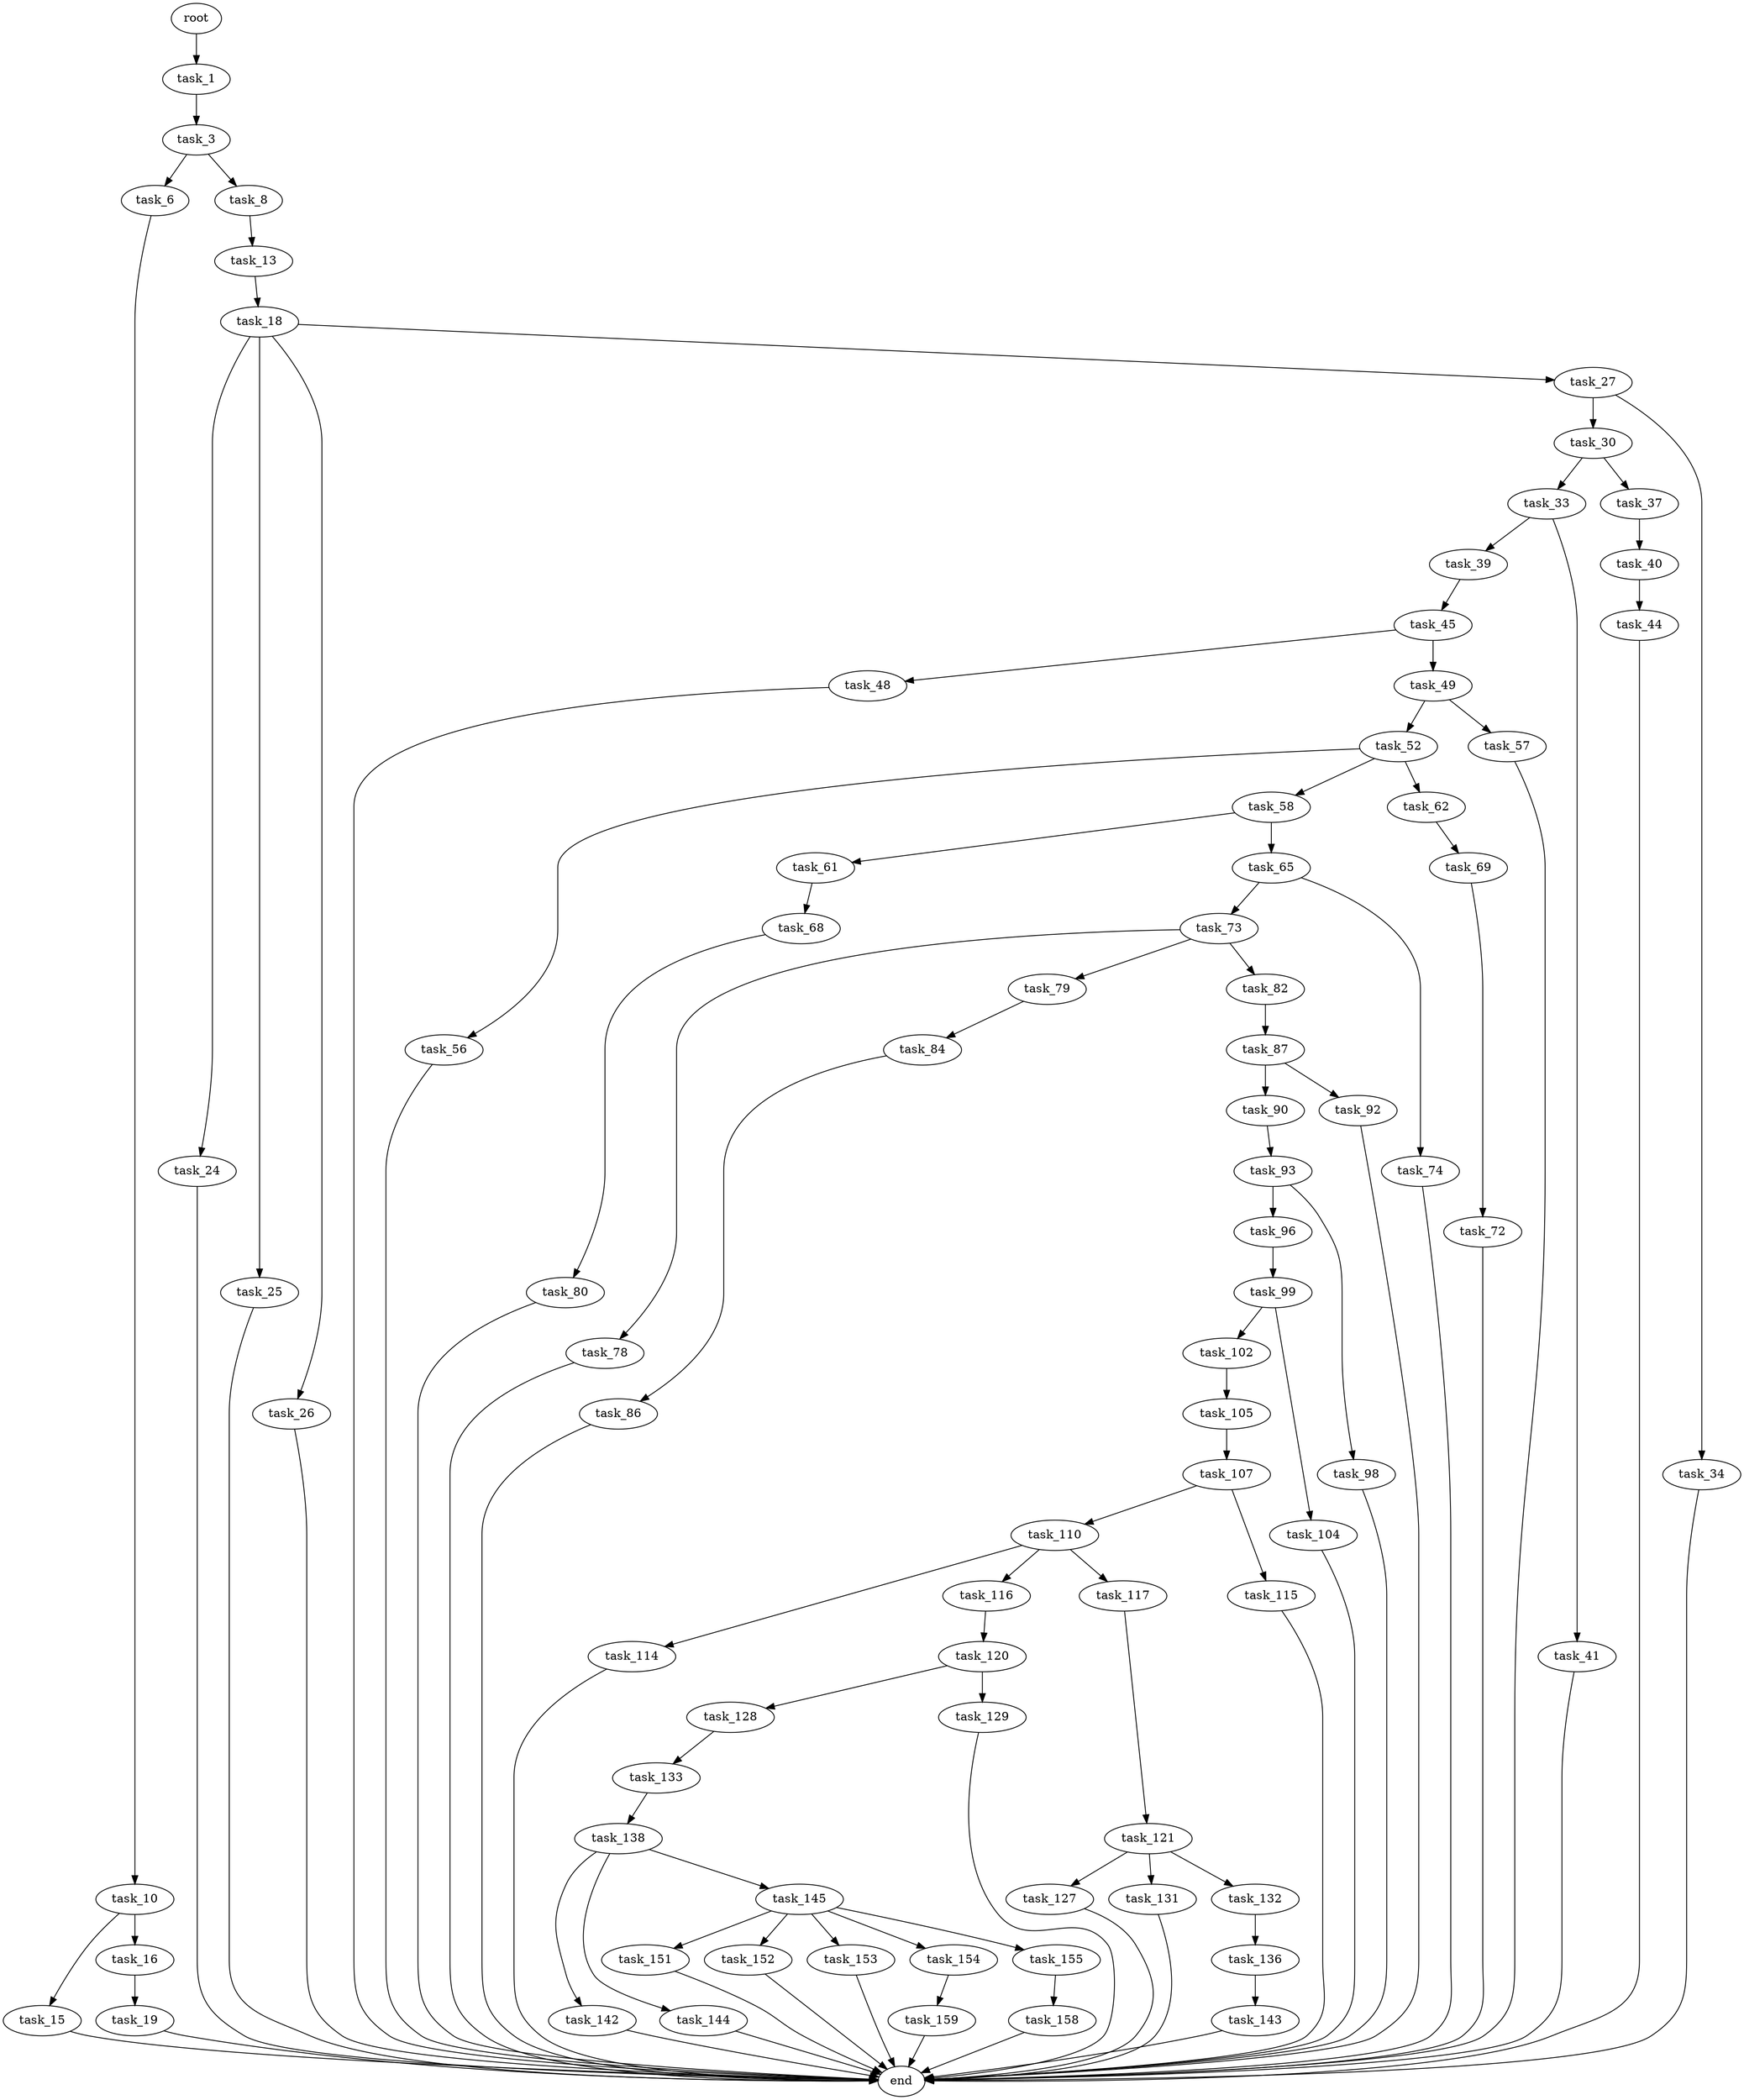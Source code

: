 digraph G {
  root [size="0.000000"];
  task_1 [size="618517524561.000000"];
  task_3 [size="297529277403.000000"];
  task_6 [size="24120084664.000000"];
  task_8 [size="16821582326.000000"];
  task_10 [size="5856463110.000000"];
  task_13 [size="782757789696.000000"];
  task_15 [size="8589934592.000000"];
  task_16 [size="6486582345.000000"];
  task_18 [size="527613803184.000000"];
  end [size="0.000000"];
  task_19 [size="33135117578.000000"];
  task_24 [size="231928233984.000000"];
  task_25 [size="11216426302.000000"];
  task_26 [size="177078105591.000000"];
  task_27 [size="134504343421.000000"];
  task_30 [size="17159765649.000000"];
  task_34 [size="2394139252.000000"];
  task_33 [size="1398210864518.000000"];
  task_37 [size="16351171514.000000"];
  task_39 [size="18475210167.000000"];
  task_41 [size="368293445632.000000"];
  task_40 [size="26062998280.000000"];
  task_45 [size="6856972792.000000"];
  task_44 [size="487656629200.000000"];
  task_48 [size="134217728000.000000"];
  task_49 [size="782757789696.000000"];
  task_52 [size="368293445632.000000"];
  task_57 [size="49185968436.000000"];
  task_56 [size="28121109086.000000"];
  task_58 [size="24828146560.000000"];
  task_62 [size="6633018975.000000"];
  task_61 [size="8589934592.000000"];
  task_65 [size="616730487.000000"];
  task_68 [size="483689882416.000000"];
  task_69 [size="6462011458.000000"];
  task_73 [size="1091730090.000000"];
  task_74 [size="8589934592.000000"];
  task_80 [size="5243204846.000000"];
  task_72 [size="136048547202.000000"];
  task_78 [size="1287042126793.000000"];
  task_79 [size="134217728000.000000"];
  task_82 [size="389708885404.000000"];
  task_84 [size="28991029248.000000"];
  task_87 [size="159379076076.000000"];
  task_86 [size="72851266838.000000"];
  task_90 [size="256363876496.000000"];
  task_92 [size="48610098694.000000"];
  task_93 [size="18290216378.000000"];
  task_96 [size="546549565057.000000"];
  task_98 [size="549755813888.000000"];
  task_99 [size="2312594145.000000"];
  task_102 [size="420594922309.000000"];
  task_104 [size="1073741824000.000000"];
  task_105 [size="532203221472.000000"];
  task_107 [size="33894534874.000000"];
  task_110 [size="364418439580.000000"];
  task_115 [size="430068522225.000000"];
  task_114 [size="828187740433.000000"];
  task_116 [size="35916025016.000000"];
  task_117 [size="134217728000.000000"];
  task_120 [size="33121500353.000000"];
  task_121 [size="28991029248.000000"];
  task_128 [size="478842331092.000000"];
  task_129 [size="402635003.000000"];
  task_127 [size="848347768591.000000"];
  task_131 [size="16256167514.000000"];
  task_132 [size="126593747367.000000"];
  task_133 [size="1073741824000.000000"];
  task_136 [size="10569184700.000000"];
  task_138 [size="592177179462.000000"];
  task_143 [size="8589934592.000000"];
  task_142 [size="7267481484.000000"];
  task_144 [size="1600632543.000000"];
  task_145 [size="28991029248.000000"];
  task_151 [size="20614661021.000000"];
  task_152 [size="35613877998.000000"];
  task_153 [size="28991029248.000000"];
  task_154 [size="44936027188.000000"];
  task_155 [size="15540168388.000000"];
  task_159 [size="782757789696.000000"];
  task_158 [size="782757789696.000000"];

  root -> task_1 [size="1.000000"];
  task_1 -> task_3 [size="679477248.000000"];
  task_3 -> task_6 [size="301989888.000000"];
  task_3 -> task_8 [size="301989888.000000"];
  task_6 -> task_10 [size="536870912.000000"];
  task_8 -> task_13 [size="411041792.000000"];
  task_10 -> task_15 [size="134217728.000000"];
  task_10 -> task_16 [size="134217728.000000"];
  task_13 -> task_18 [size="679477248.000000"];
  task_15 -> end [size="1.000000"];
  task_16 -> task_19 [size="411041792.000000"];
  task_18 -> task_24 [size="536870912.000000"];
  task_18 -> task_25 [size="536870912.000000"];
  task_18 -> task_26 [size="536870912.000000"];
  task_18 -> task_27 [size="536870912.000000"];
  task_19 -> end [size="1.000000"];
  task_24 -> end [size="1.000000"];
  task_25 -> end [size="1.000000"];
  task_26 -> end [size="1.000000"];
  task_27 -> task_30 [size="301989888.000000"];
  task_27 -> task_34 [size="301989888.000000"];
  task_30 -> task_33 [size="679477248.000000"];
  task_30 -> task_37 [size="679477248.000000"];
  task_34 -> end [size="1.000000"];
  task_33 -> task_39 [size="838860800.000000"];
  task_33 -> task_41 [size="838860800.000000"];
  task_37 -> task_40 [size="411041792.000000"];
  task_39 -> task_45 [size="679477248.000000"];
  task_41 -> end [size="1.000000"];
  task_40 -> task_44 [size="536870912.000000"];
  task_45 -> task_48 [size="134217728.000000"];
  task_45 -> task_49 [size="134217728.000000"];
  task_44 -> end [size="1.000000"];
  task_48 -> end [size="1.000000"];
  task_49 -> task_52 [size="679477248.000000"];
  task_49 -> task_57 [size="679477248.000000"];
  task_52 -> task_56 [size="411041792.000000"];
  task_52 -> task_58 [size="411041792.000000"];
  task_52 -> task_62 [size="411041792.000000"];
  task_57 -> end [size="1.000000"];
  task_56 -> end [size="1.000000"];
  task_58 -> task_61 [size="33554432.000000"];
  task_58 -> task_65 [size="33554432.000000"];
  task_62 -> task_69 [size="209715200.000000"];
  task_61 -> task_68 [size="33554432.000000"];
  task_65 -> task_73 [size="33554432.000000"];
  task_65 -> task_74 [size="33554432.000000"];
  task_68 -> task_80 [size="536870912.000000"];
  task_69 -> task_72 [size="209715200.000000"];
  task_73 -> task_78 [size="33554432.000000"];
  task_73 -> task_79 [size="33554432.000000"];
  task_73 -> task_82 [size="33554432.000000"];
  task_74 -> end [size="1.000000"];
  task_80 -> end [size="1.000000"];
  task_72 -> end [size="1.000000"];
  task_78 -> end [size="1.000000"];
  task_79 -> task_84 [size="209715200.000000"];
  task_82 -> task_87 [size="679477248.000000"];
  task_84 -> task_86 [size="75497472.000000"];
  task_87 -> task_90 [size="134217728.000000"];
  task_87 -> task_92 [size="134217728.000000"];
  task_86 -> end [size="1.000000"];
  task_90 -> task_93 [size="301989888.000000"];
  task_92 -> end [size="1.000000"];
  task_93 -> task_96 [size="838860800.000000"];
  task_93 -> task_98 [size="838860800.000000"];
  task_96 -> task_99 [size="838860800.000000"];
  task_98 -> end [size="1.000000"];
  task_99 -> task_102 [size="75497472.000000"];
  task_99 -> task_104 [size="75497472.000000"];
  task_102 -> task_105 [size="411041792.000000"];
  task_104 -> end [size="1.000000"];
  task_105 -> task_107 [size="536870912.000000"];
  task_107 -> task_110 [size="536870912.000000"];
  task_107 -> task_115 [size="536870912.000000"];
  task_110 -> task_114 [size="536870912.000000"];
  task_110 -> task_116 [size="536870912.000000"];
  task_110 -> task_117 [size="536870912.000000"];
  task_115 -> end [size="1.000000"];
  task_114 -> end [size="1.000000"];
  task_116 -> task_120 [size="838860800.000000"];
  task_117 -> task_121 [size="209715200.000000"];
  task_120 -> task_128 [size="75497472.000000"];
  task_120 -> task_129 [size="75497472.000000"];
  task_121 -> task_127 [size="75497472.000000"];
  task_121 -> task_131 [size="75497472.000000"];
  task_121 -> task_132 [size="75497472.000000"];
  task_128 -> task_133 [size="301989888.000000"];
  task_129 -> end [size="1.000000"];
  task_127 -> end [size="1.000000"];
  task_131 -> end [size="1.000000"];
  task_132 -> task_136 [size="411041792.000000"];
  task_133 -> task_138 [size="838860800.000000"];
  task_136 -> task_143 [size="536870912.000000"];
  task_138 -> task_142 [size="411041792.000000"];
  task_138 -> task_144 [size="411041792.000000"];
  task_138 -> task_145 [size="411041792.000000"];
  task_143 -> end [size="1.000000"];
  task_142 -> end [size="1.000000"];
  task_144 -> end [size="1.000000"];
  task_145 -> task_151 [size="75497472.000000"];
  task_145 -> task_152 [size="75497472.000000"];
  task_145 -> task_153 [size="75497472.000000"];
  task_145 -> task_154 [size="75497472.000000"];
  task_145 -> task_155 [size="75497472.000000"];
  task_151 -> end [size="1.000000"];
  task_152 -> end [size="1.000000"];
  task_153 -> end [size="1.000000"];
  task_154 -> task_159 [size="209715200.000000"];
  task_155 -> task_158 [size="75497472.000000"];
  task_159 -> end [size="1.000000"];
  task_158 -> end [size="1.000000"];
}
